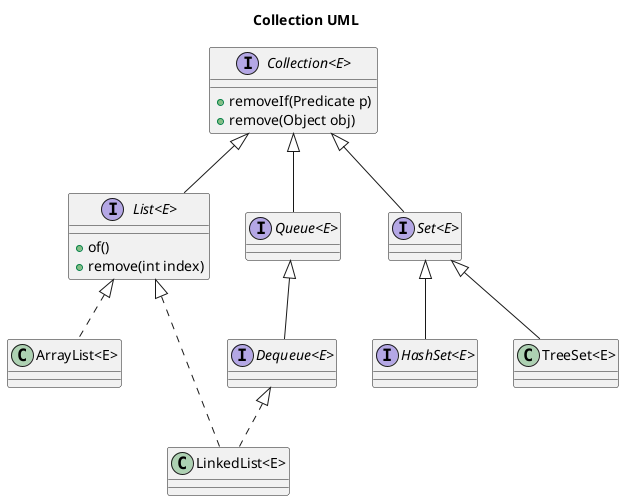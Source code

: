 @startuml

title Collection UML

' 親玉
interface "Collection<E>"{
    +removeIf(Predicate p)
    +remove(Object obj)
}

' 参謀
interface "List<E>" {
    +of()
    +remove(int index)
}
interface "Queue<E>"
interface "Set<E>"

' 参謀見習い
interface "Dequeue<E>"
interface "HashSet<E>"

' 下っ端
class "ArrayList<E>"
class "LinkedList<E>"

' 関係図
"Collection<E>" <|-- "List<E>"
"Collection<E>" <|-- "Queue<E>"
"Collection<E>" <|-- "Set<E>"

"Queue<E>" <|-- "Dequeue<E>"
"Set<E>" <|-- "HashSet<E>"
"Set<E>" <|-- "TreeSet<E>"

"List<E>" <|.. "ArrayList<E>"
"List<E>" <|.. "LinkedList<E>"
"Dequeue<E>" <|.. "LinkedList<E>"

@enduml